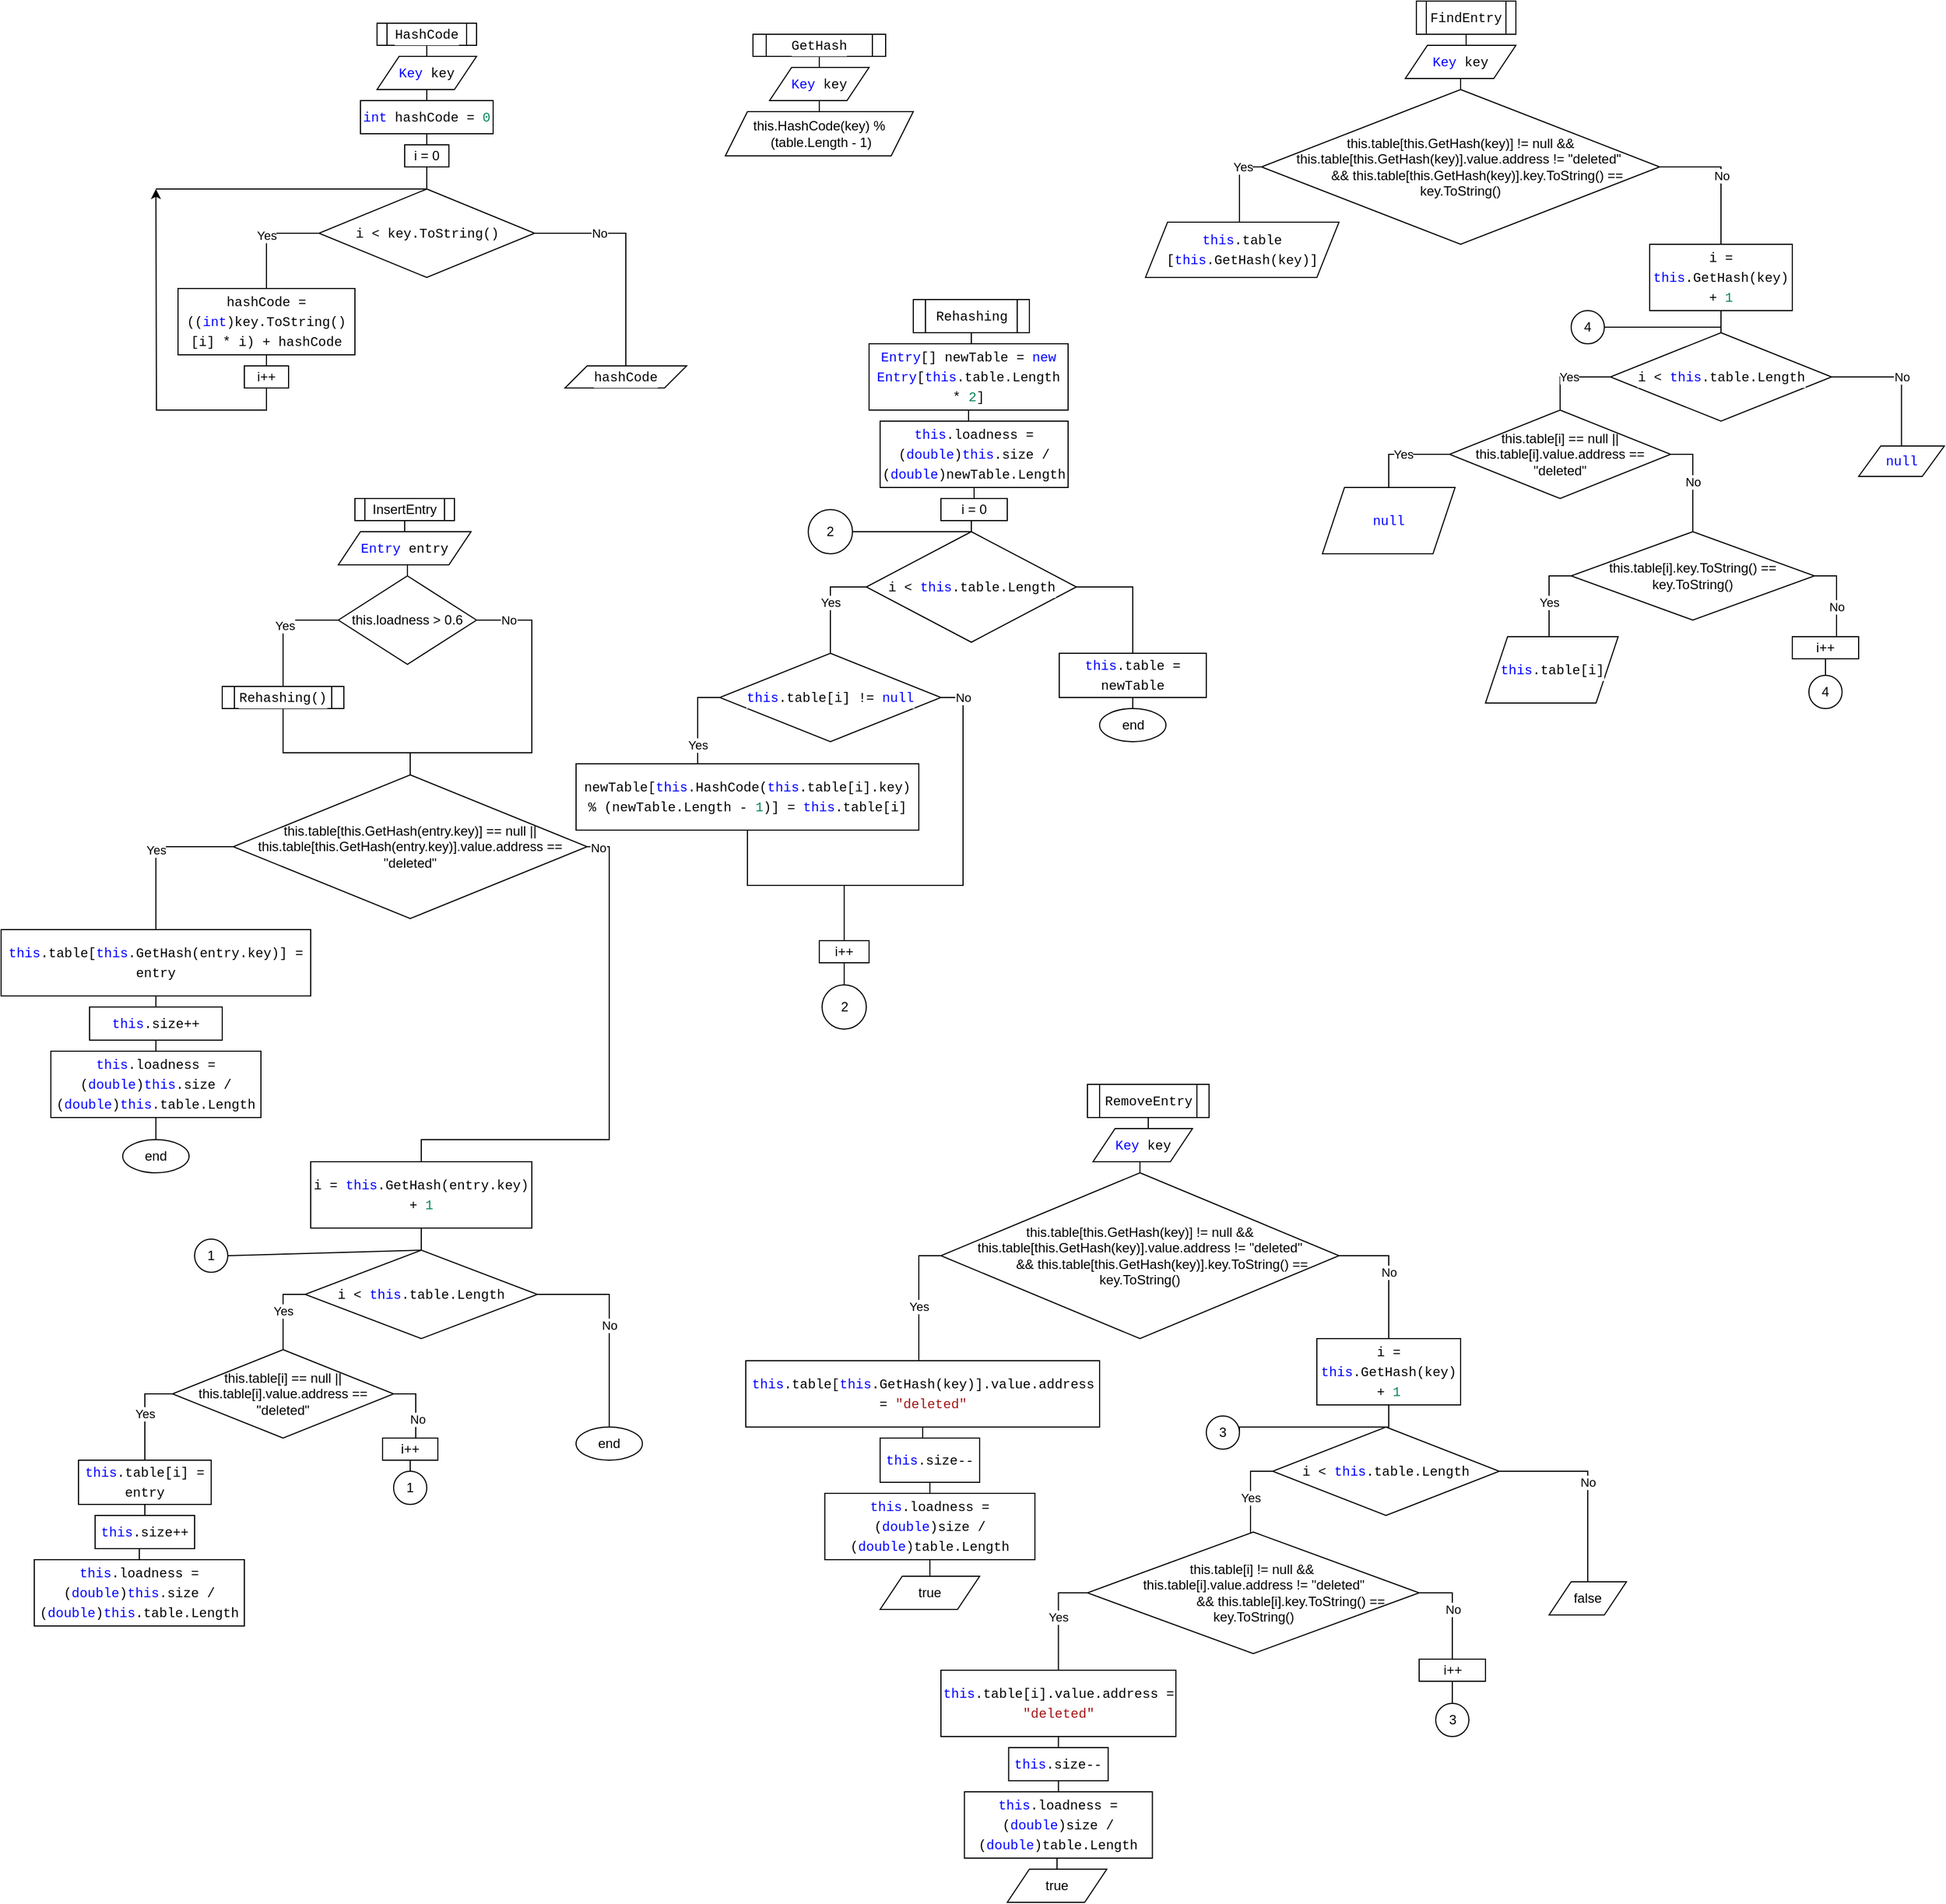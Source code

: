 <mxfile version="14.6.8" type="device"><diagram id="IzgsghT3l5qY7mhgCHhK" name="Page-1"><mxGraphModel dx="3151" dy="2580" grid="1" gridSize="10" guides="1" tooltips="1" connect="1" arrows="1" fold="1" page="1" pageScale="1" pageWidth="827" pageHeight="1169" math="0" shadow="0"><root><mxCell id="0"/><mxCell id="1" parent="0"/><mxCell id="RvuOyRfEa-ZzSW5ld3Ur-3" style="edgeStyle=orthogonalEdgeStyle;rounded=0;orthogonalLoop=1;jettySize=auto;html=1;exitX=0.5;exitY=1;exitDx=0;exitDy=0;entryX=0.5;entryY=0;entryDx=0;entryDy=0;endArrow=none;endFill=0;" edge="1" parent="1" source="RvuOyRfEa-ZzSW5ld3Ur-1" target="RvuOyRfEa-ZzSW5ld3Ur-2"><mxGeometry relative="1" as="geometry"/></mxCell><mxCell id="RvuOyRfEa-ZzSW5ld3Ur-1" value="&lt;div style=&quot;background-color: rgb(255 , 255 , 255) ; font-family: &amp;#34;menlo&amp;#34; , &amp;#34;monaco&amp;#34; , &amp;#34;courier new&amp;#34; , monospace ; line-height: 18px&quot;&gt;HashCode&lt;/div&gt;" style="shape=process;whiteSpace=wrap;html=1;backgroundOutline=1;" vertex="1" parent="1"><mxGeometry x="90" y="30" width="90" height="20" as="geometry"/></mxCell><mxCell id="RvuOyRfEa-ZzSW5ld3Ur-5" style="edgeStyle=orthogonalEdgeStyle;rounded=0;orthogonalLoop=1;jettySize=auto;html=1;exitX=0.5;exitY=1;exitDx=0;exitDy=0;entryX=0.5;entryY=0;entryDx=0;entryDy=0;endArrow=none;endFill=0;" edge="1" parent="1" source="RvuOyRfEa-ZzSW5ld3Ur-2" target="RvuOyRfEa-ZzSW5ld3Ur-4"><mxGeometry relative="1" as="geometry"/></mxCell><mxCell id="RvuOyRfEa-ZzSW5ld3Ur-2" value="&lt;div style=&quot;background-color: rgb(255 , 255 , 255) ; font-family: &amp;#34;menlo&amp;#34; , &amp;#34;monaco&amp;#34; , &amp;#34;courier new&amp;#34; , monospace ; line-height: 18px&quot;&gt;&lt;span style=&quot;color: rgb(0 , 0 , 255)&quot;&gt;Key&lt;/span&gt; key&lt;/div&gt;" style="shape=parallelogram;perimeter=parallelogramPerimeter;whiteSpace=wrap;html=1;fixedSize=1;" vertex="1" parent="1"><mxGeometry x="90" y="60" width="90" height="30" as="geometry"/></mxCell><mxCell id="RvuOyRfEa-ZzSW5ld3Ur-7" value="" style="edgeStyle=orthogonalEdgeStyle;rounded=0;orthogonalLoop=1;jettySize=auto;html=1;endArrow=none;endFill=0;" edge="1" parent="1" source="RvuOyRfEa-ZzSW5ld3Ur-4" target="RvuOyRfEa-ZzSW5ld3Ur-6"><mxGeometry relative="1" as="geometry"/></mxCell><mxCell id="RvuOyRfEa-ZzSW5ld3Ur-4" value="&lt;div style=&quot;background-color: rgb(255 , 255 , 255) ; font-family: &amp;#34;menlo&amp;#34; , &amp;#34;monaco&amp;#34; , &amp;#34;courier new&amp;#34; , monospace ; line-height: 18px&quot;&gt;&lt;span style=&quot;color: rgb(0 , 0 , 255)&quot;&gt;int&lt;/span&gt; hashCode = &lt;span style=&quot;color: rgb(9 , 134 , 88)&quot;&gt;0&lt;/span&gt;&lt;/div&gt;" style="rounded=0;whiteSpace=wrap;html=1;" vertex="1" parent="1"><mxGeometry x="75" y="100" width="120" height="30" as="geometry"/></mxCell><mxCell id="RvuOyRfEa-ZzSW5ld3Ur-10" value="Yes" style="edgeStyle=orthogonalEdgeStyle;rounded=0;orthogonalLoop=1;jettySize=auto;html=1;exitX=0;exitY=0.5;exitDx=0;exitDy=0;endArrow=none;endFill=0;" edge="1" parent="1" source="RvuOyRfEa-ZzSW5ld3Ur-6" target="RvuOyRfEa-ZzSW5ld3Ur-9"><mxGeometry relative="1" as="geometry"/></mxCell><mxCell id="RvuOyRfEa-ZzSW5ld3Ur-16" value="No" style="edgeStyle=orthogonalEdgeStyle;rounded=0;orthogonalLoop=1;jettySize=auto;html=1;exitX=1;exitY=0.5;exitDx=0;exitDy=0;entryX=0.5;entryY=0;entryDx=0;entryDy=0;endArrow=none;endFill=0;" edge="1" parent="1" source="RvuOyRfEa-ZzSW5ld3Ur-6" target="RvuOyRfEa-ZzSW5ld3Ur-15"><mxGeometry x="-0.432" relative="1" as="geometry"><mxPoint x="1" as="offset"/></mxGeometry></mxCell><mxCell id="RvuOyRfEa-ZzSW5ld3Ur-6" value="&lt;div style=&quot;background-color: rgb(255 , 255 , 255) ; font-family: &amp;#34;menlo&amp;#34; , &amp;#34;monaco&amp;#34; , &amp;#34;courier new&amp;#34; , monospace ; line-height: 18px&quot;&gt;i &amp;lt; key.ToString()&lt;/div&gt;" style="rhombus;whiteSpace=wrap;html=1;rounded=0;" vertex="1" parent="1"><mxGeometry x="37.5" y="180" width="195" height="80" as="geometry"/></mxCell><mxCell id="RvuOyRfEa-ZzSW5ld3Ur-8" value="i = 0" style="rounded=0;whiteSpace=wrap;html=1;" vertex="1" parent="1"><mxGeometry x="115" y="140" width="40" height="20" as="geometry"/></mxCell><mxCell id="RvuOyRfEa-ZzSW5ld3Ur-12" style="edgeStyle=orthogonalEdgeStyle;rounded=0;orthogonalLoop=1;jettySize=auto;html=1;exitX=0.5;exitY=1;exitDx=0;exitDy=0;entryX=0.5;entryY=0;entryDx=0;entryDy=0;endArrow=none;endFill=0;" edge="1" parent="1" source="RvuOyRfEa-ZzSW5ld3Ur-9" target="RvuOyRfEa-ZzSW5ld3Ur-11"><mxGeometry relative="1" as="geometry"/></mxCell><mxCell id="RvuOyRfEa-ZzSW5ld3Ur-9" value="&lt;div style=&quot;background-color: rgb(255 , 255 , 255) ; font-family: &amp;#34;menlo&amp;#34; , &amp;#34;monaco&amp;#34; , &amp;#34;courier new&amp;#34; , monospace ; line-height: 18px&quot;&gt;hashCode = ((&lt;span style=&quot;color: rgb(0 , 0 , 255)&quot;&gt;int&lt;/span&gt;)key.ToString()[i] * i) + hashCode&lt;/div&gt;" style="rounded=0;whiteSpace=wrap;html=1;" vertex="1" parent="1"><mxGeometry x="-90" y="270" width="160" height="60" as="geometry"/></mxCell><mxCell id="RvuOyRfEa-ZzSW5ld3Ur-13" style="edgeStyle=orthogonalEdgeStyle;rounded=0;orthogonalLoop=1;jettySize=auto;html=1;exitX=0.5;exitY=1;exitDx=0;exitDy=0;endArrow=classic;endFill=1;" edge="1" parent="1" source="RvuOyRfEa-ZzSW5ld3Ur-11"><mxGeometry relative="1" as="geometry"><mxPoint x="-110" y="180" as="targetPoint"/></mxGeometry></mxCell><mxCell id="RvuOyRfEa-ZzSW5ld3Ur-11" value="i++" style="rounded=0;whiteSpace=wrap;html=1;" vertex="1" parent="1"><mxGeometry x="-30" y="340" width="40" height="20" as="geometry"/></mxCell><mxCell id="RvuOyRfEa-ZzSW5ld3Ur-14" value="" style="endArrow=none;html=1;exitX=0.5;exitY=0;exitDx=0;exitDy=0;" edge="1" parent="1" source="RvuOyRfEa-ZzSW5ld3Ur-6"><mxGeometry width="50" height="50" relative="1" as="geometry"><mxPoint x="120" y="330" as="sourcePoint"/><mxPoint x="-110" y="180" as="targetPoint"/></mxGeometry></mxCell><mxCell id="RvuOyRfEa-ZzSW5ld3Ur-15" value="&lt;div style=&quot;background-color: rgb(255 , 255 , 255) ; font-family: &amp;#34;menlo&amp;#34; , &amp;#34;monaco&amp;#34; , &amp;#34;courier new&amp;#34; , monospace ; line-height: 18px&quot;&gt;hashCode&lt;/div&gt;" style="shape=parallelogram;perimeter=parallelogramPerimeter;whiteSpace=wrap;html=1;fixedSize=1;" vertex="1" parent="1"><mxGeometry x="260" y="340" width="110" height="20" as="geometry"/></mxCell><mxCell id="RvuOyRfEa-ZzSW5ld3Ur-19" style="edgeStyle=orthogonalEdgeStyle;rounded=0;orthogonalLoop=1;jettySize=auto;html=1;exitX=0.5;exitY=1;exitDx=0;exitDy=0;endArrow=none;endFill=0;" edge="1" parent="1" source="RvuOyRfEa-ZzSW5ld3Ur-17" target="RvuOyRfEa-ZzSW5ld3Ur-18"><mxGeometry relative="1" as="geometry"/></mxCell><mxCell id="RvuOyRfEa-ZzSW5ld3Ur-17" value="&lt;div style=&quot;background-color: rgb(255 , 255 , 255) ; font-family: &amp;#34;menlo&amp;#34; , &amp;#34;monaco&amp;#34; , &amp;#34;courier new&amp;#34; , monospace ; line-height: 18px&quot;&gt;GetHash&lt;/div&gt;" style="shape=process;whiteSpace=wrap;html=1;backgroundOutline=1;" vertex="1" parent="1"><mxGeometry x="430" y="40" width="120" height="20" as="geometry"/></mxCell><mxCell id="RvuOyRfEa-ZzSW5ld3Ur-21" style="edgeStyle=orthogonalEdgeStyle;rounded=0;orthogonalLoop=1;jettySize=auto;html=1;exitX=0.5;exitY=1;exitDx=0;exitDy=0;entryX=0.5;entryY=0;entryDx=0;entryDy=0;endArrow=none;endFill=0;" edge="1" parent="1" source="RvuOyRfEa-ZzSW5ld3Ur-18" target="RvuOyRfEa-ZzSW5ld3Ur-20"><mxGeometry relative="1" as="geometry"/></mxCell><mxCell id="RvuOyRfEa-ZzSW5ld3Ur-18" value="&lt;div style=&quot;background-color: rgb(255 , 255 , 255) ; font-family: &amp;#34;menlo&amp;#34; , &amp;#34;monaco&amp;#34; , &amp;#34;courier new&amp;#34; , monospace ; line-height: 18px&quot;&gt;&lt;span style=&quot;color: rgb(0 , 0 , 255)&quot;&gt;Key&lt;/span&gt; key&lt;/div&gt;" style="shape=parallelogram;perimeter=parallelogramPerimeter;whiteSpace=wrap;html=1;fixedSize=1;" vertex="1" parent="1"><mxGeometry x="445" y="70" width="90" height="30" as="geometry"/></mxCell><mxCell id="RvuOyRfEa-ZzSW5ld3Ur-20" value="this.HashCode(key) %&lt;br&gt;&amp;nbsp;(table.Length - 1)" style="shape=parallelogram;perimeter=parallelogramPerimeter;whiteSpace=wrap;html=1;fixedSize=1;" vertex="1" parent="1"><mxGeometry x="405" y="110" width="170" height="40" as="geometry"/></mxCell><mxCell id="RvuOyRfEa-ZzSW5ld3Ur-24" style="edgeStyle=orthogonalEdgeStyle;rounded=0;orthogonalLoop=1;jettySize=auto;html=1;exitX=0.5;exitY=1;exitDx=0;exitDy=0;entryX=0.5;entryY=0;entryDx=0;entryDy=0;endArrow=none;endFill=0;" edge="1" parent="1" source="RvuOyRfEa-ZzSW5ld3Ur-22" target="RvuOyRfEa-ZzSW5ld3Ur-23"><mxGeometry relative="1" as="geometry"/></mxCell><mxCell id="RvuOyRfEa-ZzSW5ld3Ur-22" value="InsertEntry" style="shape=process;whiteSpace=wrap;html=1;backgroundOutline=1;" vertex="1" parent="1"><mxGeometry x="70" y="460" width="90" height="20" as="geometry"/></mxCell><mxCell id="RvuOyRfEa-ZzSW5ld3Ur-26" style="edgeStyle=orthogonalEdgeStyle;rounded=0;orthogonalLoop=1;jettySize=auto;html=1;exitX=0.5;exitY=1;exitDx=0;exitDy=0;entryX=0.5;entryY=0;entryDx=0;entryDy=0;endArrow=none;endFill=0;" edge="1" parent="1" source="RvuOyRfEa-ZzSW5ld3Ur-23" target="RvuOyRfEa-ZzSW5ld3Ur-25"><mxGeometry relative="1" as="geometry"/></mxCell><mxCell id="RvuOyRfEa-ZzSW5ld3Ur-23" value="&lt;div style=&quot;background-color: rgb(255 , 255 , 255) ; font-family: &amp;#34;menlo&amp;#34; , &amp;#34;monaco&amp;#34; , &amp;#34;courier new&amp;#34; , monospace ; line-height: 18px&quot;&gt;&lt;span style=&quot;color: rgb(0 , 0 , 255)&quot;&gt;Entry&lt;/span&gt; entry&lt;/div&gt;" style="shape=parallelogram;perimeter=parallelogramPerimeter;whiteSpace=wrap;html=1;fixedSize=1;" vertex="1" parent="1"><mxGeometry x="55" y="490" width="120" height="30" as="geometry"/></mxCell><mxCell id="RvuOyRfEa-ZzSW5ld3Ur-29" value="&amp;nbsp;Yes" style="edgeStyle=orthogonalEdgeStyle;rounded=0;orthogonalLoop=1;jettySize=auto;html=1;exitX=0;exitY=0.5;exitDx=0;exitDy=0;entryX=0.5;entryY=0;entryDx=0;entryDy=0;endArrow=none;endFill=0;" edge="1" parent="1" source="RvuOyRfEa-ZzSW5ld3Ur-25" target="RvuOyRfEa-ZzSW5ld3Ur-28"><mxGeometry relative="1" as="geometry"/></mxCell><mxCell id="RvuOyRfEa-ZzSW5ld3Ur-32" value="No" style="edgeStyle=orthogonalEdgeStyle;rounded=0;orthogonalLoop=1;jettySize=auto;html=1;exitX=1;exitY=0.5;exitDx=0;exitDy=0;endArrow=none;endFill=0;" edge="1" parent="1" source="RvuOyRfEa-ZzSW5ld3Ur-25" target="RvuOyRfEa-ZzSW5ld3Ur-30"><mxGeometry x="-0.806" relative="1" as="geometry"><Array as="points"><mxPoint x="230" y="570"/><mxPoint x="230" y="690"/><mxPoint x="120" y="690"/></Array><mxPoint as="offset"/></mxGeometry></mxCell><mxCell id="RvuOyRfEa-ZzSW5ld3Ur-25" value="this.loadness &amp;gt; 0.6" style="rhombus;whiteSpace=wrap;html=1;" vertex="1" parent="1"><mxGeometry x="55" y="530" width="125" height="80" as="geometry"/></mxCell><mxCell id="RvuOyRfEa-ZzSW5ld3Ur-31" style="edgeStyle=orthogonalEdgeStyle;rounded=0;orthogonalLoop=1;jettySize=auto;html=1;exitX=0.5;exitY=1;exitDx=0;exitDy=0;entryX=0.5;entryY=0;entryDx=0;entryDy=0;endArrow=none;endFill=0;" edge="1" parent="1" source="RvuOyRfEa-ZzSW5ld3Ur-28" target="RvuOyRfEa-ZzSW5ld3Ur-30"><mxGeometry relative="1" as="geometry"><Array as="points"><mxPoint x="5" y="690"/><mxPoint x="120" y="690"/></Array></mxGeometry></mxCell><mxCell id="RvuOyRfEa-ZzSW5ld3Ur-28" value="&lt;div style=&quot;background-color: rgb(255 , 255 , 255) ; font-family: &amp;#34;menlo&amp;#34; , &amp;#34;monaco&amp;#34; , &amp;#34;courier new&amp;#34; , monospace ; line-height: 18px&quot;&gt;Rehashing()&lt;/div&gt;" style="shape=process;whiteSpace=wrap;html=1;backgroundOutline=1;" vertex="1" parent="1"><mxGeometry x="-50" y="630" width="110" height="20" as="geometry"/></mxCell><mxCell id="RvuOyRfEa-ZzSW5ld3Ur-34" value="Yes" style="edgeStyle=orthogonalEdgeStyle;rounded=0;orthogonalLoop=1;jettySize=auto;html=1;exitX=0;exitY=0.5;exitDx=0;exitDy=0;endArrow=none;endFill=0;" edge="1" parent="1" source="RvuOyRfEa-ZzSW5ld3Ur-30" target="RvuOyRfEa-ZzSW5ld3Ur-33"><mxGeometry relative="1" as="geometry"/></mxCell><mxCell id="RvuOyRfEa-ZzSW5ld3Ur-42" style="edgeStyle=orthogonalEdgeStyle;rounded=0;orthogonalLoop=1;jettySize=auto;html=1;exitX=1;exitY=0.5;exitDx=0;exitDy=0;endArrow=none;endFill=0;" edge="1" parent="1" source="RvuOyRfEa-ZzSW5ld3Ur-30" target="RvuOyRfEa-ZzSW5ld3Ur-40"><mxGeometry relative="1" as="geometry"><mxPoint x="130" y="1050" as="targetPoint"/><Array as="points"><mxPoint x="300" y="775"/><mxPoint x="300" y="1040"/><mxPoint x="130" y="1040"/></Array></mxGeometry></mxCell><mxCell id="RvuOyRfEa-ZzSW5ld3Ur-43" value="No" style="edgeLabel;html=1;align=center;verticalAlign=middle;resizable=0;points=[];" vertex="1" connectable="0" parent="RvuOyRfEa-ZzSW5ld3Ur-42"><mxGeometry x="-0.806" relative="1" as="geometry"><mxPoint x="-10" y="-25" as="offset"/></mxGeometry></mxCell><mxCell id="RvuOyRfEa-ZzSW5ld3Ur-30" value="this.table[this.GetHash(entry.key)] == null || this.table[this.GetHash(entry.key)].value.address == &quot;deleted&quot;" style="rhombus;whiteSpace=wrap;html=1;" vertex="1" parent="1"><mxGeometry x="-40" y="710" width="320" height="130" as="geometry"/></mxCell><mxCell id="RvuOyRfEa-ZzSW5ld3Ur-36" style="edgeStyle=orthogonalEdgeStyle;rounded=0;orthogonalLoop=1;jettySize=auto;html=1;exitX=0.5;exitY=1;exitDx=0;exitDy=0;entryX=0.5;entryY=0;entryDx=0;entryDy=0;endArrow=none;endFill=0;" edge="1" parent="1" source="RvuOyRfEa-ZzSW5ld3Ur-33" target="RvuOyRfEa-ZzSW5ld3Ur-35"><mxGeometry relative="1" as="geometry"/></mxCell><mxCell id="RvuOyRfEa-ZzSW5ld3Ur-33" value="&lt;div style=&quot;background-color: rgb(255 , 255 , 255) ; font-family: &amp;#34;menlo&amp;#34; , &amp;#34;monaco&amp;#34; , &amp;#34;courier new&amp;#34; , monospace ; line-height: 18px&quot;&gt;&lt;span style=&quot;color: rgb(0 , 0 , 255)&quot;&gt;this&lt;/span&gt;.table[&lt;span style=&quot;color: rgb(0 , 0 , 255)&quot;&gt;this&lt;/span&gt;.GetHash(entry.key)] = entry&lt;/div&gt;" style="rounded=0;whiteSpace=wrap;html=1;" vertex="1" parent="1"><mxGeometry x="-250" y="850" width="280" height="60" as="geometry"/></mxCell><mxCell id="RvuOyRfEa-ZzSW5ld3Ur-38" style="edgeStyle=orthogonalEdgeStyle;rounded=0;orthogonalLoop=1;jettySize=auto;html=1;exitX=0.5;exitY=1;exitDx=0;exitDy=0;endArrow=none;endFill=0;" edge="1" parent="1" source="RvuOyRfEa-ZzSW5ld3Ur-35" target="RvuOyRfEa-ZzSW5ld3Ur-37"><mxGeometry relative="1" as="geometry"/></mxCell><mxCell id="RvuOyRfEa-ZzSW5ld3Ur-35" value="&lt;div style=&quot;background-color: rgb(255 , 255 , 255) ; font-family: &amp;#34;menlo&amp;#34; , &amp;#34;monaco&amp;#34; , &amp;#34;courier new&amp;#34; , monospace ; line-height: 18px&quot;&gt;&lt;span style=&quot;color: rgb(0 , 0 , 255)&quot;&gt;this&lt;/span&gt;.size++&lt;/div&gt;" style="rounded=0;whiteSpace=wrap;html=1;" vertex="1" parent="1"><mxGeometry x="-170" y="920" width="120" height="30" as="geometry"/></mxCell><mxCell id="RvuOyRfEa-ZzSW5ld3Ur-63" style="edgeStyle=orthogonalEdgeStyle;rounded=0;orthogonalLoop=1;jettySize=auto;html=1;exitX=0.5;exitY=1;exitDx=0;exitDy=0;entryX=0.5;entryY=0;entryDx=0;entryDy=0;endArrow=none;endFill=0;" edge="1" parent="1" source="RvuOyRfEa-ZzSW5ld3Ur-37" target="RvuOyRfEa-ZzSW5ld3Ur-62"><mxGeometry relative="1" as="geometry"/></mxCell><mxCell id="RvuOyRfEa-ZzSW5ld3Ur-37" value="&lt;div style=&quot;background-color: rgb(255 , 255 , 255) ; font-family: &amp;#34;menlo&amp;#34; , &amp;#34;monaco&amp;#34; , &amp;#34;courier new&amp;#34; , monospace ; line-height: 18px&quot;&gt;&lt;span style=&quot;color: rgb(0 , 0 , 255)&quot;&gt;this&lt;/span&gt;.loadness = (&lt;span style=&quot;color: rgb(0 , 0 , 255)&quot;&gt;double&lt;/span&gt;)&lt;span style=&quot;color: rgb(0 , 0 , 255)&quot;&gt;this&lt;/span&gt;.size / (&lt;span style=&quot;color: rgb(0 , 0 , 255)&quot;&gt;double&lt;/span&gt;)&lt;span style=&quot;color: rgb(0 , 0 , 255)&quot;&gt;this&lt;/span&gt;.table.Length&lt;/div&gt;" style="rounded=0;whiteSpace=wrap;html=1;" vertex="1" parent="1"><mxGeometry x="-205" y="960" width="190" height="60" as="geometry"/></mxCell><mxCell id="RvuOyRfEa-ZzSW5ld3Ur-45" style="edgeStyle=orthogonalEdgeStyle;rounded=0;orthogonalLoop=1;jettySize=auto;html=1;exitX=0.5;exitY=1;exitDx=0;exitDy=0;endArrow=none;endFill=0;" edge="1" parent="1" source="RvuOyRfEa-ZzSW5ld3Ur-40" target="RvuOyRfEa-ZzSW5ld3Ur-44"><mxGeometry relative="1" as="geometry"/></mxCell><mxCell id="RvuOyRfEa-ZzSW5ld3Ur-40" value="&lt;div style=&quot;background-color: rgb(255 , 255 , 255) ; font-family: &amp;#34;menlo&amp;#34; , &amp;#34;monaco&amp;#34; , &amp;#34;courier new&amp;#34; , monospace ; line-height: 18px&quot;&gt;i = &lt;span style=&quot;color: rgb(0 , 0 , 255)&quot;&gt;this&lt;/span&gt;.GetHash(entry.key) + &lt;span style=&quot;color: rgb(9 , 134 , 88)&quot;&gt;1&lt;/span&gt;&lt;/div&gt;" style="rounded=0;whiteSpace=wrap;html=1;" vertex="1" parent="1"><mxGeometry x="30" y="1060" width="200" height="60" as="geometry"/></mxCell><mxCell id="RvuOyRfEa-ZzSW5ld3Ur-47" value="Yes" style="edgeStyle=orthogonalEdgeStyle;rounded=0;orthogonalLoop=1;jettySize=auto;html=1;exitX=0;exitY=0.5;exitDx=0;exitDy=0;endArrow=none;endFill=0;" edge="1" parent="1" source="RvuOyRfEa-ZzSW5ld3Ur-44" target="RvuOyRfEa-ZzSW5ld3Ur-46"><mxGeometry relative="1" as="geometry"/></mxCell><mxCell id="RvuOyRfEa-ZzSW5ld3Ur-61" value="No" style="edgeStyle=orthogonalEdgeStyle;rounded=0;orthogonalLoop=1;jettySize=auto;html=1;exitX=1;exitY=0.5;exitDx=0;exitDy=0;endArrow=none;endFill=0;" edge="1" parent="1" source="RvuOyRfEa-ZzSW5ld3Ur-44" target="RvuOyRfEa-ZzSW5ld3Ur-60"><mxGeometry relative="1" as="geometry"/></mxCell><mxCell id="RvuOyRfEa-ZzSW5ld3Ur-44" value="&lt;div style=&quot;background-color: rgb(255 , 255 , 255) ; font-family: &amp;#34;menlo&amp;#34; , &amp;#34;monaco&amp;#34; , &amp;#34;courier new&amp;#34; , monospace ; line-height: 18px&quot;&gt;i &amp;lt; &lt;span style=&quot;color: rgb(0 , 0 , 255)&quot;&gt;this&lt;/span&gt;.table.Length&lt;/div&gt;" style="rhombus;whiteSpace=wrap;html=1;" vertex="1" parent="1"><mxGeometry x="25" y="1140" width="210" height="80" as="geometry"/></mxCell><mxCell id="RvuOyRfEa-ZzSW5ld3Ur-49" value="Yes" style="edgeStyle=orthogonalEdgeStyle;rounded=0;orthogonalLoop=1;jettySize=auto;html=1;exitX=0;exitY=0.5;exitDx=0;exitDy=0;endArrow=none;endFill=0;" edge="1" parent="1" source="RvuOyRfEa-ZzSW5ld3Ur-46" target="RvuOyRfEa-ZzSW5ld3Ur-48"><mxGeometry relative="1" as="geometry"/></mxCell><mxCell id="RvuOyRfEa-ZzSW5ld3Ur-55" value="&amp;nbsp;No" style="edgeStyle=orthogonalEdgeStyle;rounded=0;orthogonalLoop=1;jettySize=auto;html=1;exitX=1;exitY=0.5;exitDx=0;exitDy=0;endArrow=none;endFill=0;" edge="1" parent="1" source="RvuOyRfEa-ZzSW5ld3Ur-46" target="RvuOyRfEa-ZzSW5ld3Ur-54"><mxGeometry relative="1" as="geometry"/></mxCell><mxCell id="RvuOyRfEa-ZzSW5ld3Ur-46" value="this.table[i] == null || this.table[i].value.address == &quot;deleted&quot;" style="rhombus;whiteSpace=wrap;html=1;" vertex="1" parent="1"><mxGeometry x="-95" y="1230" width="200" height="80" as="geometry"/></mxCell><mxCell id="RvuOyRfEa-ZzSW5ld3Ur-51" style="edgeStyle=orthogonalEdgeStyle;rounded=0;orthogonalLoop=1;jettySize=auto;html=1;exitX=0.5;exitY=1;exitDx=0;exitDy=0;entryX=0.5;entryY=0;entryDx=0;entryDy=0;endArrow=none;endFill=0;" edge="1" parent="1" source="RvuOyRfEa-ZzSW5ld3Ur-48" target="RvuOyRfEa-ZzSW5ld3Ur-50"><mxGeometry relative="1" as="geometry"/></mxCell><mxCell id="RvuOyRfEa-ZzSW5ld3Ur-48" value="&lt;div style=&quot;background-color: rgb(255 , 255 , 255) ; font-family: &amp;#34;menlo&amp;#34; , &amp;#34;monaco&amp;#34; , &amp;#34;courier new&amp;#34; , monospace ; line-height: 18px&quot;&gt;&lt;span style=&quot;color: rgb(0 , 0 , 255)&quot;&gt;this&lt;/span&gt;.table[i] = entry&lt;/div&gt;" style="rounded=0;whiteSpace=wrap;html=1;" vertex="1" parent="1"><mxGeometry x="-180" y="1330" width="120" height="40" as="geometry"/></mxCell><mxCell id="RvuOyRfEa-ZzSW5ld3Ur-53" style="edgeStyle=orthogonalEdgeStyle;rounded=0;orthogonalLoop=1;jettySize=auto;html=1;exitX=0.5;exitY=1;exitDx=0;exitDy=0;entryX=0.5;entryY=0;entryDx=0;entryDy=0;endArrow=none;endFill=0;" edge="1" parent="1" source="RvuOyRfEa-ZzSW5ld3Ur-50" target="RvuOyRfEa-ZzSW5ld3Ur-52"><mxGeometry relative="1" as="geometry"/></mxCell><mxCell id="RvuOyRfEa-ZzSW5ld3Ur-50" value="&lt;div style=&quot;background-color: rgb(255 , 255 , 255) ; font-family: &amp;#34;menlo&amp;#34; , &amp;#34;monaco&amp;#34; , &amp;#34;courier new&amp;#34; , monospace ; line-height: 18px&quot;&gt;&lt;span style=&quot;color: rgb(0 , 0 , 255)&quot;&gt;this&lt;/span&gt;.size++&lt;/div&gt;" style="rounded=0;whiteSpace=wrap;html=1;" vertex="1" parent="1"><mxGeometry x="-165" y="1380" width="90" height="30" as="geometry"/></mxCell><mxCell id="RvuOyRfEa-ZzSW5ld3Ur-52" value="&lt;div style=&quot;background-color: rgb(255 , 255 , 255) ; font-family: &amp;#34;menlo&amp;#34; , &amp;#34;monaco&amp;#34; , &amp;#34;courier new&amp;#34; , monospace ; line-height: 18px&quot;&gt;&lt;span style=&quot;color: rgb(0 , 0 , 255)&quot;&gt;this&lt;/span&gt;.loadness = (&lt;span style=&quot;color: rgb(0 , 0 , 255)&quot;&gt;double&lt;/span&gt;)&lt;span style=&quot;color: rgb(0 , 0 , 255)&quot;&gt;this&lt;/span&gt;.size / (&lt;span style=&quot;color: rgb(0 , 0 , 255)&quot;&gt;double&lt;/span&gt;)&lt;span style=&quot;color: rgb(0 , 0 , 255)&quot;&gt;this&lt;/span&gt;.table.Length&lt;/div&gt;" style="rounded=0;whiteSpace=wrap;html=1;" vertex="1" parent="1"><mxGeometry x="-220" y="1420" width="190" height="60" as="geometry"/></mxCell><mxCell id="RvuOyRfEa-ZzSW5ld3Ur-57" style="edgeStyle=orthogonalEdgeStyle;rounded=0;orthogonalLoop=1;jettySize=auto;html=1;exitX=0.5;exitY=1;exitDx=0;exitDy=0;entryX=0.5;entryY=0;entryDx=0;entryDy=0;endArrow=none;endFill=0;" edge="1" parent="1" source="RvuOyRfEa-ZzSW5ld3Ur-54" target="RvuOyRfEa-ZzSW5ld3Ur-56"><mxGeometry relative="1" as="geometry"/></mxCell><mxCell id="RvuOyRfEa-ZzSW5ld3Ur-54" value="i++" style="rounded=0;whiteSpace=wrap;html=1;" vertex="1" parent="1"><mxGeometry x="95" y="1310" width="50" height="20" as="geometry"/></mxCell><mxCell id="RvuOyRfEa-ZzSW5ld3Ur-56" value="1" style="ellipse;whiteSpace=wrap;html=1;aspect=fixed;" vertex="1" parent="1"><mxGeometry x="105" y="1340" width="30" height="30" as="geometry"/></mxCell><mxCell id="RvuOyRfEa-ZzSW5ld3Ur-58" value="1" style="ellipse;whiteSpace=wrap;html=1;aspect=fixed;" vertex="1" parent="1"><mxGeometry x="-75" y="1130" width="30" height="30" as="geometry"/></mxCell><mxCell id="RvuOyRfEa-ZzSW5ld3Ur-59" value="" style="endArrow=none;html=1;exitX=1;exitY=0.5;exitDx=0;exitDy=0;entryX=0.5;entryY=0;entryDx=0;entryDy=0;" edge="1" parent="1" source="RvuOyRfEa-ZzSW5ld3Ur-58" target="RvuOyRfEa-ZzSW5ld3Ur-44"><mxGeometry width="50" height="50" relative="1" as="geometry"><mxPoint x="30" y="1340" as="sourcePoint"/><mxPoint x="80" y="1290" as="targetPoint"/></mxGeometry></mxCell><mxCell id="RvuOyRfEa-ZzSW5ld3Ur-60" value="end" style="ellipse;whiteSpace=wrap;html=1;" vertex="1" parent="1"><mxGeometry x="270" y="1300" width="60" height="30" as="geometry"/></mxCell><mxCell id="RvuOyRfEa-ZzSW5ld3Ur-62" value="end" style="ellipse;whiteSpace=wrap;html=1;" vertex="1" parent="1"><mxGeometry x="-140" y="1040" width="60" height="30" as="geometry"/></mxCell><mxCell id="RvuOyRfEa-ZzSW5ld3Ur-66" style="edgeStyle=orthogonalEdgeStyle;rounded=0;orthogonalLoop=1;jettySize=auto;html=1;exitX=0.5;exitY=1;exitDx=0;exitDy=0;endArrow=none;endFill=0;" edge="1" parent="1" source="RvuOyRfEa-ZzSW5ld3Ur-64" target="RvuOyRfEa-ZzSW5ld3Ur-65"><mxGeometry relative="1" as="geometry"/></mxCell><mxCell id="RvuOyRfEa-ZzSW5ld3Ur-64" value="&lt;div style=&quot;background-color: rgb(255 , 255 , 255) ; font-family: &amp;#34;menlo&amp;#34; , &amp;#34;monaco&amp;#34; , &amp;#34;courier new&amp;#34; , monospace ; line-height: 18px&quot;&gt;Rehashing&lt;/div&gt;" style="shape=process;whiteSpace=wrap;html=1;backgroundOutline=1;" vertex="1" parent="1"><mxGeometry x="575" y="280" width="105" height="30" as="geometry"/></mxCell><mxCell id="RvuOyRfEa-ZzSW5ld3Ur-68" style="edgeStyle=orthogonalEdgeStyle;rounded=0;orthogonalLoop=1;jettySize=auto;html=1;exitX=0.5;exitY=1;exitDx=0;exitDy=0;endArrow=none;endFill=0;" edge="1" parent="1" source="RvuOyRfEa-ZzSW5ld3Ur-65" target="RvuOyRfEa-ZzSW5ld3Ur-67"><mxGeometry relative="1" as="geometry"/></mxCell><mxCell id="RvuOyRfEa-ZzSW5ld3Ur-65" value="&lt;div style=&quot;background-color: rgb(255 , 255 , 255) ; font-family: &amp;#34;menlo&amp;#34; , &amp;#34;monaco&amp;#34; , &amp;#34;courier new&amp;#34; , monospace ; line-height: 18px&quot;&gt;&lt;span style=&quot;color: rgb(0 , 0 , 255)&quot;&gt;Entry&lt;/span&gt;[] newTable = &lt;span style=&quot;color: rgb(0 , 0 , 255)&quot;&gt;new&lt;/span&gt; &lt;span style=&quot;color: rgb(0 , 0 , 255)&quot;&gt;Entry&lt;/span&gt;[&lt;span style=&quot;color: rgb(0 , 0 , 255)&quot;&gt;this&lt;/span&gt;.table.Length * &lt;span style=&quot;color: rgb(9 , 134 , 88)&quot;&gt;2&lt;/span&gt;]&lt;/div&gt;" style="rounded=0;whiteSpace=wrap;html=1;" vertex="1" parent="1"><mxGeometry x="535" y="320" width="180" height="60" as="geometry"/></mxCell><mxCell id="RvuOyRfEa-ZzSW5ld3Ur-70" style="edgeStyle=orthogonalEdgeStyle;rounded=0;orthogonalLoop=1;jettySize=auto;html=1;exitX=0.5;exitY=1;exitDx=0;exitDy=0;entryX=0.5;entryY=0;entryDx=0;entryDy=0;endArrow=none;endFill=0;" edge="1" parent="1" source="RvuOyRfEa-ZzSW5ld3Ur-67" target="RvuOyRfEa-ZzSW5ld3Ur-69"><mxGeometry relative="1" as="geometry"/></mxCell><mxCell id="RvuOyRfEa-ZzSW5ld3Ur-67" value="&lt;div style=&quot;background-color: rgb(255 , 255 , 255) ; font-family: &amp;#34;menlo&amp;#34; , &amp;#34;monaco&amp;#34; , &amp;#34;courier new&amp;#34; , monospace ; line-height: 18px&quot;&gt;&lt;span style=&quot;color: rgb(0 , 0 , 255)&quot;&gt;this&lt;/span&gt;.loadness = (&lt;span style=&quot;color: rgb(0 , 0 , 255)&quot;&gt;double&lt;/span&gt;)&lt;span style=&quot;color: rgb(0 , 0 , 255)&quot;&gt;this&lt;/span&gt;.size / (&lt;span style=&quot;color: rgb(0 , 0 , 255)&quot;&gt;double&lt;/span&gt;)newTable.Length&lt;/div&gt;" style="rounded=0;whiteSpace=wrap;html=1;" vertex="1" parent="1"><mxGeometry x="545" y="390" width="170" height="60" as="geometry"/></mxCell><mxCell id="RvuOyRfEa-ZzSW5ld3Ur-73" style="edgeStyle=orthogonalEdgeStyle;rounded=0;orthogonalLoop=1;jettySize=auto;html=1;exitX=0.5;exitY=1;exitDx=0;exitDy=0;entryX=0.5;entryY=0;entryDx=0;entryDy=0;endArrow=none;endFill=0;" edge="1" parent="1" source="RvuOyRfEa-ZzSW5ld3Ur-69" target="RvuOyRfEa-ZzSW5ld3Ur-71"><mxGeometry relative="1" as="geometry"/></mxCell><mxCell id="RvuOyRfEa-ZzSW5ld3Ur-69" value="i = 0" style="rounded=0;whiteSpace=wrap;html=1;" vertex="1" parent="1"><mxGeometry x="600" y="460" width="60" height="20" as="geometry"/></mxCell><mxCell id="RvuOyRfEa-ZzSW5ld3Ur-75" value="Yes" style="edgeStyle=orthogonalEdgeStyle;rounded=0;orthogonalLoop=1;jettySize=auto;html=1;exitX=0;exitY=0.5;exitDx=0;exitDy=0;endArrow=none;endFill=0;" edge="1" parent="1" source="RvuOyRfEa-ZzSW5ld3Ur-71" target="RvuOyRfEa-ZzSW5ld3Ur-74"><mxGeometry relative="1" as="geometry"/></mxCell><mxCell id="RvuOyRfEa-ZzSW5ld3Ur-86" style="edgeStyle=orthogonalEdgeStyle;rounded=0;orthogonalLoop=1;jettySize=auto;html=1;exitX=1;exitY=0.5;exitDx=0;exitDy=0;endArrow=none;endFill=0;" edge="1" parent="1" source="RvuOyRfEa-ZzSW5ld3Ur-71" target="RvuOyRfEa-ZzSW5ld3Ur-85"><mxGeometry relative="1" as="geometry"/></mxCell><mxCell id="RvuOyRfEa-ZzSW5ld3Ur-71" value="&lt;div style=&quot;background-color: rgb(255 , 255 , 255) ; font-family: &amp;#34;menlo&amp;#34; , &amp;#34;monaco&amp;#34; , &amp;#34;courier new&amp;#34; , monospace ; line-height: 18px&quot;&gt;i &amp;lt; &lt;span style=&quot;color: rgb(0 , 0 , 255)&quot;&gt;this&lt;/span&gt;.table.Length&lt;/div&gt;" style="rhombus;whiteSpace=wrap;html=1;" vertex="1" parent="1"><mxGeometry x="532.5" y="490" width="190" height="100" as="geometry"/></mxCell><mxCell id="RvuOyRfEa-ZzSW5ld3Ur-77" value="Yes" style="edgeStyle=orthogonalEdgeStyle;rounded=0;orthogonalLoop=1;jettySize=auto;html=1;exitX=0;exitY=0.5;exitDx=0;exitDy=0;endArrow=none;endFill=0;" edge="1" parent="1" source="RvuOyRfEa-ZzSW5ld3Ur-74" target="RvuOyRfEa-ZzSW5ld3Ur-76"><mxGeometry relative="1" as="geometry"/></mxCell><mxCell id="RvuOyRfEa-ZzSW5ld3Ur-80" value="No" style="edgeStyle=orthogonalEdgeStyle;rounded=0;orthogonalLoop=1;jettySize=auto;html=1;exitX=1;exitY=0.5;exitDx=0;exitDy=0;endArrow=none;endFill=0;entryX=0.5;entryY=0;entryDx=0;entryDy=0;" edge="1" parent="1" source="RvuOyRfEa-ZzSW5ld3Ur-74" target="RvuOyRfEa-ZzSW5ld3Ur-78"><mxGeometry x="-0.885" relative="1" as="geometry"><mxPoint x="520" y="860" as="targetPoint"/><Array as="points"><mxPoint x="620" y="640"/><mxPoint x="620" y="810"/><mxPoint x="513" y="810"/></Array><mxPoint as="offset"/></mxGeometry></mxCell><mxCell id="RvuOyRfEa-ZzSW5ld3Ur-74" value="&lt;div style=&quot;background-color: rgb(255 , 255 , 255) ; font-family: &amp;#34;menlo&amp;#34; , &amp;#34;monaco&amp;#34; , &amp;#34;courier new&amp;#34; , monospace ; line-height: 18px&quot;&gt;&lt;span style=&quot;color: rgb(0 , 0 , 255)&quot;&gt;this&lt;/span&gt;.table[i] != &lt;span style=&quot;color: rgb(0 , 0 , 255)&quot;&gt;null&lt;/span&gt;&lt;/div&gt;" style="rhombus;whiteSpace=wrap;html=1;" vertex="1" parent="1"><mxGeometry x="400" y="600" width="200" height="80" as="geometry"/></mxCell><mxCell id="RvuOyRfEa-ZzSW5ld3Ur-79" style="edgeStyle=orthogonalEdgeStyle;rounded=0;orthogonalLoop=1;jettySize=auto;html=1;exitX=0.5;exitY=1;exitDx=0;exitDy=0;endArrow=none;endFill=0;" edge="1" parent="1" source="RvuOyRfEa-ZzSW5ld3Ur-76" target="RvuOyRfEa-ZzSW5ld3Ur-78"><mxGeometry relative="1" as="geometry"/></mxCell><mxCell id="RvuOyRfEa-ZzSW5ld3Ur-76" value="&lt;div style=&quot;background-color: rgb(255 , 255 , 255) ; font-family: &amp;#34;menlo&amp;#34; , &amp;#34;monaco&amp;#34; , &amp;#34;courier new&amp;#34; , monospace ; line-height: 18px&quot;&gt;newTable[&lt;span style=&quot;color: rgb(0 , 0 , 255)&quot;&gt;this&lt;/span&gt;.HashCode(&lt;span style=&quot;color: rgb(0 , 0 , 255)&quot;&gt;this&lt;/span&gt;.table[i].key) % (newTable.Length - &lt;span style=&quot;color: rgb(9 , 134 , 88)&quot;&gt;1&lt;/span&gt;)] = &lt;span style=&quot;color: rgb(0 , 0 , 255)&quot;&gt;this&lt;/span&gt;.table[i]&lt;/div&gt;" style="rounded=0;whiteSpace=wrap;html=1;" vertex="1" parent="1"><mxGeometry x="270" y="700" width="310" height="60" as="geometry"/></mxCell><mxCell id="RvuOyRfEa-ZzSW5ld3Ur-82" style="edgeStyle=orthogonalEdgeStyle;rounded=0;orthogonalLoop=1;jettySize=auto;html=1;exitX=0.5;exitY=1;exitDx=0;exitDy=0;endArrow=none;endFill=0;" edge="1" parent="1" source="RvuOyRfEa-ZzSW5ld3Ur-78" target="RvuOyRfEa-ZzSW5ld3Ur-81"><mxGeometry relative="1" as="geometry"/></mxCell><mxCell id="RvuOyRfEa-ZzSW5ld3Ur-78" value="i++" style="rounded=0;whiteSpace=wrap;html=1;" vertex="1" parent="1"><mxGeometry x="490" y="860" width="45" height="20" as="geometry"/></mxCell><mxCell id="RvuOyRfEa-ZzSW5ld3Ur-81" value="2" style="ellipse;whiteSpace=wrap;html=1;aspect=fixed;" vertex="1" parent="1"><mxGeometry x="492.5" y="900" width="40" height="40" as="geometry"/></mxCell><mxCell id="RvuOyRfEa-ZzSW5ld3Ur-84" style="edgeStyle=orthogonalEdgeStyle;rounded=0;orthogonalLoop=1;jettySize=auto;html=1;exitX=1;exitY=0.5;exitDx=0;exitDy=0;entryX=0.5;entryY=0;entryDx=0;entryDy=0;endArrow=none;endFill=0;" edge="1" parent="1" source="RvuOyRfEa-ZzSW5ld3Ur-83" target="RvuOyRfEa-ZzSW5ld3Ur-71"><mxGeometry relative="1" as="geometry"><Array as="points"><mxPoint x="570" y="490"/><mxPoint x="570" y="490"/></Array></mxGeometry></mxCell><mxCell id="RvuOyRfEa-ZzSW5ld3Ur-83" value="2" style="ellipse;whiteSpace=wrap;html=1;aspect=fixed;" vertex="1" parent="1"><mxGeometry x="480" y="470" width="40" height="40" as="geometry"/></mxCell><mxCell id="RvuOyRfEa-ZzSW5ld3Ur-88" style="edgeStyle=orthogonalEdgeStyle;rounded=0;orthogonalLoop=1;jettySize=auto;html=1;exitX=0.5;exitY=1;exitDx=0;exitDy=0;entryX=0.5;entryY=0;entryDx=0;entryDy=0;endArrow=none;endFill=0;" edge="1" parent="1" source="RvuOyRfEa-ZzSW5ld3Ur-85" target="RvuOyRfEa-ZzSW5ld3Ur-87"><mxGeometry relative="1" as="geometry"/></mxCell><mxCell id="RvuOyRfEa-ZzSW5ld3Ur-85" value="&lt;div style=&quot;background-color: rgb(255 , 255 , 255) ; font-family: &amp;#34;menlo&amp;#34; , &amp;#34;monaco&amp;#34; , &amp;#34;courier new&amp;#34; , monospace ; line-height: 18px&quot;&gt;&lt;span style=&quot;color: rgb(0 , 0 , 255)&quot;&gt;this&lt;/span&gt;.table = newTable&lt;/div&gt;" style="rounded=0;whiteSpace=wrap;html=1;" vertex="1" parent="1"><mxGeometry x="707" y="600" width="133" height="40" as="geometry"/></mxCell><mxCell id="RvuOyRfEa-ZzSW5ld3Ur-87" value="end" style="ellipse;whiteSpace=wrap;html=1;" vertex="1" parent="1"><mxGeometry x="743.5" y="650" width="60" height="30" as="geometry"/></mxCell><mxCell id="RvuOyRfEa-ZzSW5ld3Ur-91" style="edgeStyle=orthogonalEdgeStyle;rounded=0;orthogonalLoop=1;jettySize=auto;html=1;exitX=0.5;exitY=1;exitDx=0;exitDy=0;endArrow=none;endFill=0;" edge="1" parent="1" source="RvuOyRfEa-ZzSW5ld3Ur-89" target="RvuOyRfEa-ZzSW5ld3Ur-90"><mxGeometry relative="1" as="geometry"/></mxCell><mxCell id="RvuOyRfEa-ZzSW5ld3Ur-89" value="&lt;div style=&quot;background-color: rgb(255 , 255 , 255) ; font-family: &amp;#34;menlo&amp;#34; , &amp;#34;monaco&amp;#34; , &amp;#34;courier new&amp;#34; , monospace ; line-height: 18px&quot;&gt;RemoveEntry&lt;/div&gt;" style="shape=process;whiteSpace=wrap;html=1;backgroundOutline=1;" vertex="1" parent="1"><mxGeometry x="732.5" y="990" width="110" height="30" as="geometry"/></mxCell><mxCell id="RvuOyRfEa-ZzSW5ld3Ur-93" style="edgeStyle=orthogonalEdgeStyle;rounded=0;orthogonalLoop=1;jettySize=auto;html=1;exitX=0.5;exitY=1;exitDx=0;exitDy=0;entryX=0.5;entryY=0;entryDx=0;entryDy=0;endArrow=none;endFill=0;" edge="1" parent="1" source="RvuOyRfEa-ZzSW5ld3Ur-90" target="RvuOyRfEa-ZzSW5ld3Ur-92"><mxGeometry relative="1" as="geometry"/></mxCell><mxCell id="RvuOyRfEa-ZzSW5ld3Ur-90" value="&lt;div style=&quot;background-color: rgb(255 , 255 , 255) ; font-family: &amp;#34;menlo&amp;#34; , &amp;#34;monaco&amp;#34; , &amp;#34;courier new&amp;#34; , monospace ; line-height: 18px&quot;&gt;&lt;span style=&quot;color: rgb(0 , 0 , 255)&quot;&gt;Key&lt;/span&gt; key&lt;/div&gt;" style="shape=parallelogram;perimeter=parallelogramPerimeter;whiteSpace=wrap;html=1;fixedSize=1;" vertex="1" parent="1"><mxGeometry x="737.5" y="1030" width="90" height="30" as="geometry"/></mxCell><mxCell id="RvuOyRfEa-ZzSW5ld3Ur-95" value="Yes" style="edgeStyle=orthogonalEdgeStyle;rounded=0;orthogonalLoop=1;jettySize=auto;html=1;exitX=0;exitY=0.5;exitDx=0;exitDy=0;entryX=0.533;entryY=0.033;entryDx=0;entryDy=0;entryPerimeter=0;endArrow=none;endFill=0;" edge="1" parent="1" source="RvuOyRfEa-ZzSW5ld3Ur-92" target="RvuOyRfEa-ZzSW5ld3Ur-94"><mxGeometry relative="1" as="geometry"/></mxCell><mxCell id="RvuOyRfEa-ZzSW5ld3Ur-105" value="No" style="edgeStyle=orthogonalEdgeStyle;rounded=0;orthogonalLoop=1;jettySize=auto;html=1;exitX=1;exitY=0.5;exitDx=0;exitDy=0;endArrow=none;endFill=0;" edge="1" parent="1" source="RvuOyRfEa-ZzSW5ld3Ur-92" target="RvuOyRfEa-ZzSW5ld3Ur-104"><mxGeometry relative="1" as="geometry"/></mxCell><mxCell id="RvuOyRfEa-ZzSW5ld3Ur-92" value="&lt;div&gt;this.table[this.GetHash(key)] != null &amp;amp;&amp;amp; this.table[this.GetHash(key)].value.address != &quot;deleted&quot;&lt;/div&gt;&lt;div&gt;&amp;nbsp; &amp;nbsp; &amp;nbsp; &amp;nbsp; &amp;nbsp; &amp;nbsp; &amp;amp;&amp;amp; this.table[this.GetHash(key)].key.ToString() == key.ToString()&lt;/div&gt;" style="rhombus;whiteSpace=wrap;html=1;" vertex="1" parent="1"><mxGeometry x="600" y="1070" width="360" height="150" as="geometry"/></mxCell><mxCell id="RvuOyRfEa-ZzSW5ld3Ur-97" style="edgeStyle=orthogonalEdgeStyle;rounded=0;orthogonalLoop=1;jettySize=auto;html=1;exitX=0.5;exitY=1;exitDx=0;exitDy=0;endArrow=none;endFill=0;" edge="1" parent="1" source="RvuOyRfEa-ZzSW5ld3Ur-94" target="RvuOyRfEa-ZzSW5ld3Ur-96"><mxGeometry relative="1" as="geometry"/></mxCell><mxCell id="RvuOyRfEa-ZzSW5ld3Ur-94" value="&lt;div style=&quot;background-color: rgb(255 , 255 , 255) ; font-family: &amp;#34;menlo&amp;#34; , &amp;#34;monaco&amp;#34; , &amp;#34;courier new&amp;#34; , monospace ; line-height: 18px&quot;&gt;&lt;span style=&quot;color: rgb(0 , 0 , 255)&quot;&gt;this&lt;/span&gt;.table[&lt;span style=&quot;color: rgb(0 , 0 , 255)&quot;&gt;this&lt;/span&gt;.GetHash(key)].value.address = &lt;span style=&quot;color: rgb(163 , 21 , 21)&quot;&gt;&quot;deleted&quot;&lt;/span&gt;&lt;/div&gt;" style="rounded=0;whiteSpace=wrap;html=1;" vertex="1" parent="1"><mxGeometry x="423.5" y="1240" width="320" height="60" as="geometry"/></mxCell><mxCell id="RvuOyRfEa-ZzSW5ld3Ur-100" style="edgeStyle=orthogonalEdgeStyle;rounded=0;orthogonalLoop=1;jettySize=auto;html=1;exitX=0.5;exitY=1;exitDx=0;exitDy=0;entryX=0.5;entryY=0;entryDx=0;entryDy=0;endArrow=none;endFill=0;" edge="1" parent="1" source="RvuOyRfEa-ZzSW5ld3Ur-96" target="RvuOyRfEa-ZzSW5ld3Ur-99"><mxGeometry relative="1" as="geometry"/></mxCell><mxCell id="RvuOyRfEa-ZzSW5ld3Ur-96" value="&lt;div style=&quot;background-color: rgb(255 , 255 , 255) ; font-family: &amp;#34;menlo&amp;#34; , &amp;#34;monaco&amp;#34; , &amp;#34;courier new&amp;#34; , monospace ; line-height: 18px&quot;&gt;&lt;span style=&quot;color: rgb(0 , 0 , 255)&quot;&gt;this&lt;/span&gt;.size--&lt;/div&gt;" style="rounded=0;whiteSpace=wrap;html=1;" vertex="1" parent="1"><mxGeometry x="545" y="1310" width="90" height="40" as="geometry"/></mxCell><mxCell id="RvuOyRfEa-ZzSW5ld3Ur-102" style="edgeStyle=orthogonalEdgeStyle;rounded=0;orthogonalLoop=1;jettySize=auto;html=1;exitX=0.5;exitY=1;exitDx=0;exitDy=0;entryX=0.5;entryY=0;entryDx=0;entryDy=0;endArrow=none;endFill=0;" edge="1" parent="1" source="RvuOyRfEa-ZzSW5ld3Ur-99" target="RvuOyRfEa-ZzSW5ld3Ur-101"><mxGeometry relative="1" as="geometry"/></mxCell><mxCell id="RvuOyRfEa-ZzSW5ld3Ur-99" value="&lt;div style=&quot;background-color: rgb(255 , 255 , 255) ; font-family: &amp;#34;menlo&amp;#34; , &amp;#34;monaco&amp;#34; , &amp;#34;courier new&amp;#34; , monospace ; line-height: 18px&quot;&gt;&lt;span style=&quot;color: rgb(0 , 0 , 255)&quot;&gt;this&lt;/span&gt;.loadness = (&lt;span style=&quot;color: rgb(0 , 0 , 255)&quot;&gt;double&lt;/span&gt;)size / (&lt;span style=&quot;color: rgb(0 , 0 , 255)&quot;&gt;double&lt;/span&gt;)table.Length&lt;/div&gt;" style="rounded=0;whiteSpace=wrap;html=1;" vertex="1" parent="1"><mxGeometry x="495" y="1360" width="190" height="60" as="geometry"/></mxCell><mxCell id="RvuOyRfEa-ZzSW5ld3Ur-101" value="true" style="shape=parallelogram;perimeter=parallelogramPerimeter;whiteSpace=wrap;html=1;fixedSize=1;" vertex="1" parent="1"><mxGeometry x="545" y="1435" width="90" height="30" as="geometry"/></mxCell><mxCell id="RvuOyRfEa-ZzSW5ld3Ur-108" value="Yes" style="edgeStyle=orthogonalEdgeStyle;rounded=0;orthogonalLoop=1;jettySize=auto;html=1;exitX=0;exitY=0.5;exitDx=0;exitDy=0;endArrow=none;endFill=0;" edge="1" parent="1" source="RvuOyRfEa-ZzSW5ld3Ur-103" target="RvuOyRfEa-ZzSW5ld3Ur-107"><mxGeometry relative="1" as="geometry"/></mxCell><mxCell id="RvuOyRfEa-ZzSW5ld3Ur-125" value="No" style="edgeStyle=orthogonalEdgeStyle;rounded=0;orthogonalLoop=1;jettySize=auto;html=1;exitX=1;exitY=0.5;exitDx=0;exitDy=0;entryX=0.5;entryY=0;entryDx=0;entryDy=0;endArrow=none;endFill=0;" edge="1" parent="1" source="RvuOyRfEa-ZzSW5ld3Ur-103" target="RvuOyRfEa-ZzSW5ld3Ur-124"><mxGeometry relative="1" as="geometry"/></mxCell><mxCell id="RvuOyRfEa-ZzSW5ld3Ur-103" value="&lt;div style=&quot;background-color: rgb(255 , 255 , 255) ; font-family: &amp;#34;menlo&amp;#34; , &amp;#34;monaco&amp;#34; , &amp;#34;courier new&amp;#34; , monospace ; line-height: 18px&quot;&gt;i &amp;lt; &lt;span style=&quot;color: rgb(0 , 0 , 255)&quot;&gt;this&lt;/span&gt;.table.Length&lt;/div&gt;" style="rhombus;whiteSpace=wrap;html=1;" vertex="1" parent="1"><mxGeometry x="900" y="1300" width="205" height="80" as="geometry"/></mxCell><mxCell id="RvuOyRfEa-ZzSW5ld3Ur-106" style="edgeStyle=orthogonalEdgeStyle;rounded=0;orthogonalLoop=1;jettySize=auto;html=1;exitX=0.5;exitY=1;exitDx=0;exitDy=0;endArrow=none;endFill=0;" edge="1" parent="1" source="RvuOyRfEa-ZzSW5ld3Ur-104" target="RvuOyRfEa-ZzSW5ld3Ur-103"><mxGeometry relative="1" as="geometry"/></mxCell><mxCell id="RvuOyRfEa-ZzSW5ld3Ur-104" value="&lt;div style=&quot;background-color: rgb(255 , 255 , 255) ; font-family: &amp;#34;menlo&amp;#34; , &amp;#34;monaco&amp;#34; , &amp;#34;courier new&amp;#34; , monospace ; line-height: 18px&quot;&gt;i = &lt;span style=&quot;color: rgb(0 , 0 , 255)&quot;&gt;this&lt;/span&gt;.GetHash(key) + &lt;span style=&quot;color: rgb(9 , 134 , 88)&quot;&gt;1&lt;/span&gt;&lt;/div&gt;" style="rounded=0;whiteSpace=wrap;html=1;" vertex="1" parent="1"><mxGeometry x="940" y="1220" width="130" height="60" as="geometry"/></mxCell><mxCell id="RvuOyRfEa-ZzSW5ld3Ur-110" value="Yes" style="edgeStyle=orthogonalEdgeStyle;rounded=0;orthogonalLoop=1;jettySize=auto;html=1;exitX=0;exitY=0.5;exitDx=0;exitDy=0;endArrow=none;endFill=0;" edge="1" parent="1" source="RvuOyRfEa-ZzSW5ld3Ur-107" target="RvuOyRfEa-ZzSW5ld3Ur-109"><mxGeometry relative="1" as="geometry"/></mxCell><mxCell id="RvuOyRfEa-ZzSW5ld3Ur-119" value="No" style="edgeStyle=orthogonalEdgeStyle;rounded=0;orthogonalLoop=1;jettySize=auto;html=1;exitX=1;exitY=0.5;exitDx=0;exitDy=0;entryX=0.5;entryY=0;entryDx=0;entryDy=0;endArrow=none;endFill=0;" edge="1" parent="1" source="RvuOyRfEa-ZzSW5ld3Ur-107" target="RvuOyRfEa-ZzSW5ld3Ur-117"><mxGeometry relative="1" as="geometry"/></mxCell><mxCell id="RvuOyRfEa-ZzSW5ld3Ur-107" value="&lt;div&gt;this.table[i] != null &amp;amp;&amp;amp;&amp;nbsp;&lt;/div&gt;&lt;div&gt;this.table[i].value.address != &quot;deleted&quot;&lt;/div&gt;&lt;div&gt;&amp;nbsp; &amp;nbsp; &amp;nbsp; &amp;nbsp; &amp;nbsp; &amp;nbsp; &amp;nbsp; &amp;nbsp; &amp;nbsp; &amp;nbsp; &amp;amp;&amp;amp; this.table[i].key.ToString() == key.ToString()&lt;/div&gt;" style="rhombus;whiteSpace=wrap;html=1;" vertex="1" parent="1"><mxGeometry x="732.5" y="1395" width="300" height="110" as="geometry"/></mxCell><mxCell id="RvuOyRfEa-ZzSW5ld3Ur-112" style="edgeStyle=orthogonalEdgeStyle;rounded=0;orthogonalLoop=1;jettySize=auto;html=1;exitX=0.5;exitY=1;exitDx=0;exitDy=0;entryX=0.5;entryY=0;entryDx=0;entryDy=0;endArrow=none;endFill=0;" edge="1" parent="1" source="RvuOyRfEa-ZzSW5ld3Ur-109" target="RvuOyRfEa-ZzSW5ld3Ur-111"><mxGeometry relative="1" as="geometry"/></mxCell><mxCell id="RvuOyRfEa-ZzSW5ld3Ur-109" value="&lt;div style=&quot;background-color: rgb(255 , 255 , 255) ; font-family: &amp;#34;menlo&amp;#34; , &amp;#34;monaco&amp;#34; , &amp;#34;courier new&amp;#34; , monospace ; line-height: 18px&quot;&gt;&lt;span style=&quot;color: rgb(0 , 0 , 255)&quot;&gt;this&lt;/span&gt;.table[i].value.address = &lt;span style=&quot;color: rgb(163 , 21 , 21)&quot;&gt;&quot;deleted&quot;&lt;/span&gt;&lt;/div&gt;" style="rounded=0;whiteSpace=wrap;html=1;" vertex="1" parent="1"><mxGeometry x="600" y="1520" width="212.5" height="60" as="geometry"/></mxCell><mxCell id="RvuOyRfEa-ZzSW5ld3Ur-114" style="edgeStyle=orthogonalEdgeStyle;rounded=0;orthogonalLoop=1;jettySize=auto;html=1;exitX=0.5;exitY=1;exitDx=0;exitDy=0;endArrow=none;endFill=0;" edge="1" parent="1" source="RvuOyRfEa-ZzSW5ld3Ur-111" target="RvuOyRfEa-ZzSW5ld3Ur-113"><mxGeometry relative="1" as="geometry"/></mxCell><mxCell id="RvuOyRfEa-ZzSW5ld3Ur-111" value="&lt;div style=&quot;background-color: rgb(255 , 255 , 255) ; font-family: &amp;#34;menlo&amp;#34; , &amp;#34;monaco&amp;#34; , &amp;#34;courier new&amp;#34; , monospace ; line-height: 18px&quot;&gt;&lt;span style=&quot;color: rgb(0 , 0 , 255)&quot;&gt;this&lt;/span&gt;.size--&lt;/div&gt;" style="rounded=0;whiteSpace=wrap;html=1;" vertex="1" parent="1"><mxGeometry x="661.25" y="1590" width="90" height="30" as="geometry"/></mxCell><mxCell id="RvuOyRfEa-ZzSW5ld3Ur-116" style="edgeStyle=orthogonalEdgeStyle;rounded=0;orthogonalLoop=1;jettySize=auto;html=1;exitX=0.5;exitY=1;exitDx=0;exitDy=0;entryX=0.5;entryY=0;entryDx=0;entryDy=0;endArrow=none;endFill=0;" edge="1" parent="1" source="RvuOyRfEa-ZzSW5ld3Ur-113" target="RvuOyRfEa-ZzSW5ld3Ur-115"><mxGeometry relative="1" as="geometry"/></mxCell><mxCell id="RvuOyRfEa-ZzSW5ld3Ur-113" value="&lt;div style=&quot;background-color: rgb(255 , 255 , 255) ; font-family: &amp;#34;menlo&amp;#34; , &amp;#34;monaco&amp;#34; , &amp;#34;courier new&amp;#34; , monospace ; line-height: 18px&quot;&gt;&lt;span style=&quot;color: rgb(0 , 0 , 255)&quot;&gt;this&lt;/span&gt;.loadness = (&lt;span style=&quot;color: rgb(0 , 0 , 255)&quot;&gt;double&lt;/span&gt;)size / (&lt;span style=&quot;color: rgb(0 , 0 , 255)&quot;&gt;double&lt;/span&gt;)table.Length&lt;/div&gt;" style="rounded=0;whiteSpace=wrap;html=1;" vertex="1" parent="1"><mxGeometry x="621.25" y="1630" width="170" height="60" as="geometry"/></mxCell><mxCell id="RvuOyRfEa-ZzSW5ld3Ur-115" value="true" style="shape=parallelogram;perimeter=parallelogramPerimeter;whiteSpace=wrap;html=1;fixedSize=1;" vertex="1" parent="1"><mxGeometry x="660" y="1700" width="90" height="30" as="geometry"/></mxCell><mxCell id="RvuOyRfEa-ZzSW5ld3Ur-121" style="edgeStyle=orthogonalEdgeStyle;rounded=0;orthogonalLoop=1;jettySize=auto;html=1;exitX=0.5;exitY=1;exitDx=0;exitDy=0;entryX=0.5;entryY=0;entryDx=0;entryDy=0;endArrow=none;endFill=0;" edge="1" parent="1" source="RvuOyRfEa-ZzSW5ld3Ur-117" target="RvuOyRfEa-ZzSW5ld3Ur-120"><mxGeometry relative="1" as="geometry"/></mxCell><mxCell id="RvuOyRfEa-ZzSW5ld3Ur-117" value="i++" style="rounded=0;whiteSpace=wrap;html=1;" vertex="1" parent="1"><mxGeometry x="1032.5" y="1510" width="60" height="20" as="geometry"/></mxCell><mxCell id="RvuOyRfEa-ZzSW5ld3Ur-120" value="3" style="ellipse;whiteSpace=wrap;html=1;aspect=fixed;" vertex="1" parent="1"><mxGeometry x="1047.5" y="1550" width="30" height="30" as="geometry"/></mxCell><mxCell id="RvuOyRfEa-ZzSW5ld3Ur-123" style="edgeStyle=orthogonalEdgeStyle;rounded=0;orthogonalLoop=1;jettySize=auto;html=1;exitX=1;exitY=0.5;exitDx=0;exitDy=0;entryX=0.5;entryY=0;entryDx=0;entryDy=0;endArrow=none;endFill=0;" edge="1" parent="1" source="RvuOyRfEa-ZzSW5ld3Ur-122" target="RvuOyRfEa-ZzSW5ld3Ur-103"><mxGeometry relative="1" as="geometry"><Array as="points"><mxPoint x="870" y="1300"/></Array></mxGeometry></mxCell><mxCell id="RvuOyRfEa-ZzSW5ld3Ur-122" value="3" style="ellipse;whiteSpace=wrap;html=1;aspect=fixed;" vertex="1" parent="1"><mxGeometry x="840" y="1290" width="30" height="30" as="geometry"/></mxCell><mxCell id="RvuOyRfEa-ZzSW5ld3Ur-124" value="false" style="shape=parallelogram;perimeter=parallelogramPerimeter;whiteSpace=wrap;html=1;fixedSize=1;" vertex="1" parent="1"><mxGeometry x="1150" y="1440" width="70" height="30" as="geometry"/></mxCell><mxCell id="RvuOyRfEa-ZzSW5ld3Ur-128" style="edgeStyle=orthogonalEdgeStyle;rounded=0;orthogonalLoop=1;jettySize=auto;html=1;exitX=0.5;exitY=1;exitDx=0;exitDy=0;endArrow=none;endFill=0;" edge="1" parent="1" source="RvuOyRfEa-ZzSW5ld3Ur-126" target="RvuOyRfEa-ZzSW5ld3Ur-127"><mxGeometry relative="1" as="geometry"/></mxCell><mxCell id="RvuOyRfEa-ZzSW5ld3Ur-126" value="&lt;div style=&quot;background-color: rgb(255 , 255 , 255) ; font-family: &amp;#34;menlo&amp;#34; , &amp;#34;monaco&amp;#34; , &amp;#34;courier new&amp;#34; , monospace ; line-height: 18px&quot;&gt;FindEntry&lt;/div&gt;" style="shape=process;whiteSpace=wrap;html=1;backgroundOutline=1;" vertex="1" parent="1"><mxGeometry x="1030" y="10" width="90" height="30" as="geometry"/></mxCell><mxCell id="RvuOyRfEa-ZzSW5ld3Ur-130" style="edgeStyle=orthogonalEdgeStyle;rounded=0;orthogonalLoop=1;jettySize=auto;html=1;exitX=0.5;exitY=1;exitDx=0;exitDy=0;endArrow=none;endFill=0;" edge="1" parent="1" source="RvuOyRfEa-ZzSW5ld3Ur-127" target="RvuOyRfEa-ZzSW5ld3Ur-129"><mxGeometry relative="1" as="geometry"/></mxCell><mxCell id="RvuOyRfEa-ZzSW5ld3Ur-127" value="&lt;div style=&quot;background-color: rgb(255 , 255 , 255) ; font-family: &amp;#34;menlo&amp;#34; , &amp;#34;monaco&amp;#34; , &amp;#34;courier new&amp;#34; , monospace ; line-height: 18px&quot;&gt;&lt;span style=&quot;color: rgb(0 , 0 , 255)&quot;&gt;Key&lt;/span&gt; key&lt;/div&gt;" style="shape=parallelogram;perimeter=parallelogramPerimeter;whiteSpace=wrap;html=1;fixedSize=1;" vertex="1" parent="1"><mxGeometry x="1020" y="50" width="100" height="30" as="geometry"/></mxCell><mxCell id="RvuOyRfEa-ZzSW5ld3Ur-132" value="Yes" style="edgeStyle=orthogonalEdgeStyle;rounded=0;orthogonalLoop=1;jettySize=auto;html=1;exitX=0;exitY=0.5;exitDx=0;exitDy=0;endArrow=none;endFill=0;" edge="1" parent="1" source="RvuOyRfEa-ZzSW5ld3Ur-129" target="RvuOyRfEa-ZzSW5ld3Ur-131"><mxGeometry x="-0.726" relative="1" as="geometry"><mxPoint as="offset"/></mxGeometry></mxCell><mxCell id="RvuOyRfEa-ZzSW5ld3Ur-134" value="No" style="edgeStyle=orthogonalEdgeStyle;rounded=0;orthogonalLoop=1;jettySize=auto;html=1;exitX=1;exitY=0.5;exitDx=0;exitDy=0;entryX=0.5;entryY=0;entryDx=0;entryDy=0;endArrow=none;endFill=0;" edge="1" parent="1" source="RvuOyRfEa-ZzSW5ld3Ur-129" target="RvuOyRfEa-ZzSW5ld3Ur-133"><mxGeometry relative="1" as="geometry"/></mxCell><mxCell id="RvuOyRfEa-ZzSW5ld3Ur-129" value="&lt;div&gt;this.table[this.GetHash(key)] != null &amp;amp;&amp;amp; this.table[this.GetHash(key)].value.address != &quot;deleted&quot;&amp;nbsp;&lt;/div&gt;&lt;div&gt;&amp;nbsp; &amp;nbsp; &amp;nbsp; &amp;nbsp; &amp;nbsp;&amp;amp;&amp;amp; this.table[this.GetHash(key)].key.ToString() == key.ToString()&lt;/div&gt;" style="rhombus;whiteSpace=wrap;html=1;" vertex="1" parent="1"><mxGeometry x="890" y="90" width="360" height="140" as="geometry"/></mxCell><mxCell id="RvuOyRfEa-ZzSW5ld3Ur-131" value="&lt;div style=&quot;background-color: rgb(255 , 255 , 255) ; font-family: &amp;#34;menlo&amp;#34; , &amp;#34;monaco&amp;#34; , &amp;#34;courier new&amp;#34; , monospace ; line-height: 18px&quot;&gt;&lt;span style=&quot;color: rgb(0 , 0 , 255)&quot;&gt;this&lt;/span&gt;.table&lt;/div&gt;&lt;div style=&quot;background-color: rgb(255 , 255 , 255) ; font-family: &amp;#34;menlo&amp;#34; , &amp;#34;monaco&amp;#34; , &amp;#34;courier new&amp;#34; , monospace ; line-height: 18px&quot;&gt;[&lt;span style=&quot;color: rgb(0 , 0 , 255)&quot;&gt;this&lt;/span&gt;.GetHash(key)]&lt;/div&gt;" style="shape=parallelogram;perimeter=parallelogramPerimeter;whiteSpace=wrap;html=1;fixedSize=1;" vertex="1" parent="1"><mxGeometry x="785" y="210" width="175" height="50" as="geometry"/></mxCell><mxCell id="RvuOyRfEa-ZzSW5ld3Ur-136" style="edgeStyle=orthogonalEdgeStyle;rounded=0;orthogonalLoop=1;jettySize=auto;html=1;exitX=0.5;exitY=1;exitDx=0;exitDy=0;endArrow=none;endFill=0;" edge="1" parent="1" source="RvuOyRfEa-ZzSW5ld3Ur-133" target="RvuOyRfEa-ZzSW5ld3Ur-135"><mxGeometry relative="1" as="geometry"/></mxCell><mxCell id="RvuOyRfEa-ZzSW5ld3Ur-133" value="&lt;div style=&quot;background-color: rgb(255 , 255 , 255) ; font-family: &amp;#34;menlo&amp;#34; , &amp;#34;monaco&amp;#34; , &amp;#34;courier new&amp;#34; , monospace ; line-height: 18px&quot;&gt;i = &lt;span style=&quot;color: rgb(0 , 0 , 255)&quot;&gt;this&lt;/span&gt;.GetHash(key) + &lt;span style=&quot;color: rgb(9 , 134 , 88)&quot;&gt;1&lt;/span&gt;&lt;/div&gt;" style="rounded=0;whiteSpace=wrap;html=1;" vertex="1" parent="1"><mxGeometry x="1241" y="230" width="129" height="60" as="geometry"/></mxCell><mxCell id="RvuOyRfEa-ZzSW5ld3Ur-138" value="Yes" style="edgeStyle=orthogonalEdgeStyle;rounded=0;orthogonalLoop=1;jettySize=auto;html=1;exitX=0;exitY=0.5;exitDx=0;exitDy=0;entryX=0.5;entryY=0;entryDx=0;entryDy=0;endArrow=none;endFill=0;" edge="1" parent="1" source="RvuOyRfEa-ZzSW5ld3Ur-135" target="RvuOyRfEa-ZzSW5ld3Ur-137"><mxGeometry relative="1" as="geometry"/></mxCell><mxCell id="RvuOyRfEa-ZzSW5ld3Ur-153" value="No" style="edgeStyle=orthogonalEdgeStyle;rounded=0;orthogonalLoop=1;jettySize=auto;html=1;exitX=1;exitY=0.5;exitDx=0;exitDy=0;endArrow=none;endFill=0;" edge="1" parent="1" source="RvuOyRfEa-ZzSW5ld3Ur-135" target="RvuOyRfEa-ZzSW5ld3Ur-152"><mxGeometry relative="1" as="geometry"/></mxCell><mxCell id="RvuOyRfEa-ZzSW5ld3Ur-135" value="&lt;div style=&quot;background-color: rgb(255 , 255 , 255) ; font-family: &amp;#34;menlo&amp;#34; , &amp;#34;monaco&amp;#34; , &amp;#34;courier new&amp;#34; , monospace ; line-height: 18px&quot;&gt;i &amp;lt; &lt;span style=&quot;color: rgb(0 , 0 , 255)&quot;&gt;this&lt;/span&gt;.table.Length&lt;/div&gt;" style="rhombus;whiteSpace=wrap;html=1;" vertex="1" parent="1"><mxGeometry x="1205.5" y="310" width="200" height="80" as="geometry"/></mxCell><mxCell id="RvuOyRfEa-ZzSW5ld3Ur-140" value="Yes" style="edgeStyle=orthogonalEdgeStyle;rounded=0;orthogonalLoop=1;jettySize=auto;html=1;exitX=0;exitY=0.5;exitDx=0;exitDy=0;entryX=0.5;entryY=0;entryDx=0;entryDy=0;endArrow=none;endFill=0;" edge="1" parent="1" source="RvuOyRfEa-ZzSW5ld3Ur-137" target="RvuOyRfEa-ZzSW5ld3Ur-139"><mxGeometry relative="1" as="geometry"/></mxCell><mxCell id="RvuOyRfEa-ZzSW5ld3Ur-142" value="No" style="edgeStyle=orthogonalEdgeStyle;rounded=0;orthogonalLoop=1;jettySize=auto;html=1;exitX=1;exitY=0.5;exitDx=0;exitDy=0;endArrow=none;endFill=0;" edge="1" parent="1" source="RvuOyRfEa-ZzSW5ld3Ur-137" target="RvuOyRfEa-ZzSW5ld3Ur-141"><mxGeometry relative="1" as="geometry"/></mxCell><mxCell id="RvuOyRfEa-ZzSW5ld3Ur-137" value="this.table[i] == null || this.table[i].value.address == &quot;deleted&quot;" style="rhombus;whiteSpace=wrap;html=1;" vertex="1" parent="1"><mxGeometry x="1060" y="380" width="200" height="80" as="geometry"/></mxCell><mxCell id="RvuOyRfEa-ZzSW5ld3Ur-139" value="&lt;div style=&quot;background-color: rgb(255 , 255 , 255) ; font-family: &amp;#34;menlo&amp;#34; , &amp;#34;monaco&amp;#34; , &amp;#34;courier new&amp;#34; , monospace ; line-height: 18px&quot;&gt;&lt;span style=&quot;color: rgb(0 , 0 , 255)&quot;&gt;null&lt;/span&gt;&lt;/div&gt;" style="shape=parallelogram;perimeter=parallelogramPerimeter;whiteSpace=wrap;html=1;fixedSize=1;" vertex="1" parent="1"><mxGeometry x="945" y="450" width="120" height="60" as="geometry"/></mxCell><mxCell id="RvuOyRfEa-ZzSW5ld3Ur-144" value="Yes" style="edgeStyle=orthogonalEdgeStyle;rounded=0;orthogonalLoop=1;jettySize=auto;html=1;exitX=0;exitY=0.5;exitDx=0;exitDy=0;entryX=0.5;entryY=0;entryDx=0;entryDy=0;endArrow=none;endFill=0;" edge="1" parent="1" source="RvuOyRfEa-ZzSW5ld3Ur-141" target="RvuOyRfEa-ZzSW5ld3Ur-143"><mxGeometry relative="1" as="geometry"/></mxCell><mxCell id="RvuOyRfEa-ZzSW5ld3Ur-146" value="No" style="edgeStyle=orthogonalEdgeStyle;rounded=0;orthogonalLoop=1;jettySize=auto;html=1;exitX=1;exitY=0.5;exitDx=0;exitDy=0;entryX=0.5;entryY=0;entryDx=0;entryDy=0;endArrow=none;endFill=0;" edge="1" parent="1" source="RvuOyRfEa-ZzSW5ld3Ur-141" target="RvuOyRfEa-ZzSW5ld3Ur-145"><mxGeometry relative="1" as="geometry"/></mxCell><mxCell id="RvuOyRfEa-ZzSW5ld3Ur-141" value="this.table[i].key.ToString() == key.ToString()" style="rhombus;whiteSpace=wrap;html=1;" vertex="1" parent="1"><mxGeometry x="1170" y="490" width="220" height="80" as="geometry"/></mxCell><mxCell id="RvuOyRfEa-ZzSW5ld3Ur-143" value="&lt;div style=&quot;background-color: rgb(255 , 255 , 255) ; font-family: &amp;#34;menlo&amp;#34; , &amp;#34;monaco&amp;#34; , &amp;#34;courier new&amp;#34; , monospace ; line-height: 18px&quot;&gt;&lt;span style=&quot;color: rgb(0 , 0 , 255)&quot;&gt;this&lt;/span&gt;.table[i]&lt;/div&gt;" style="shape=parallelogram;perimeter=parallelogramPerimeter;whiteSpace=wrap;html=1;fixedSize=1;" vertex="1" parent="1"><mxGeometry x="1092.5" y="585" width="120" height="60" as="geometry"/></mxCell><mxCell id="RvuOyRfEa-ZzSW5ld3Ur-148" style="edgeStyle=orthogonalEdgeStyle;rounded=0;orthogonalLoop=1;jettySize=auto;html=1;exitX=0.5;exitY=1;exitDx=0;exitDy=0;entryX=0.5;entryY=0;entryDx=0;entryDy=0;endArrow=none;endFill=0;" edge="1" parent="1" source="RvuOyRfEa-ZzSW5ld3Ur-145" target="RvuOyRfEa-ZzSW5ld3Ur-147"><mxGeometry relative="1" as="geometry"/></mxCell><mxCell id="RvuOyRfEa-ZzSW5ld3Ur-145" value="i++" style="rounded=0;whiteSpace=wrap;html=1;" vertex="1" parent="1"><mxGeometry x="1370" y="585" width="60" height="20" as="geometry"/></mxCell><mxCell id="RvuOyRfEa-ZzSW5ld3Ur-147" value="4" style="ellipse;whiteSpace=wrap;html=1;aspect=fixed;" vertex="1" parent="1"><mxGeometry x="1385" y="620" width="30" height="30" as="geometry"/></mxCell><mxCell id="RvuOyRfEa-ZzSW5ld3Ur-151" style="edgeStyle=orthogonalEdgeStyle;rounded=0;orthogonalLoop=1;jettySize=auto;html=1;exitX=1;exitY=0.5;exitDx=0;exitDy=0;entryX=0.5;entryY=0;entryDx=0;entryDy=0;endArrow=none;endFill=0;" edge="1" parent="1" source="RvuOyRfEa-ZzSW5ld3Ur-149" target="RvuOyRfEa-ZzSW5ld3Ur-135"><mxGeometry relative="1" as="geometry"><Array as="points"><mxPoint x="1306" y="305"/></Array></mxGeometry></mxCell><mxCell id="RvuOyRfEa-ZzSW5ld3Ur-149" value="4" style="ellipse;whiteSpace=wrap;html=1;aspect=fixed;" vertex="1" parent="1"><mxGeometry x="1170" y="290" width="30" height="30" as="geometry"/></mxCell><mxCell id="RvuOyRfEa-ZzSW5ld3Ur-152" value="&lt;div style=&quot;background-color: rgb(255 , 255 , 255) ; font-family: &amp;#34;menlo&amp;#34; , &amp;#34;monaco&amp;#34; , &amp;#34;courier new&amp;#34; , monospace ; line-height: 18px&quot;&gt;&lt;font color=&quot;#0000ff&quot;&gt;&lt;span&gt;null&lt;/span&gt;&lt;/font&gt;&lt;/div&gt;" style="shape=parallelogram;perimeter=parallelogramPerimeter;whiteSpace=wrap;html=1;fixedSize=1;" vertex="1" parent="1"><mxGeometry x="1430" y="412.5" width="77.5" height="27.5" as="geometry"/></mxCell></root></mxGraphModel></diagram></mxfile>